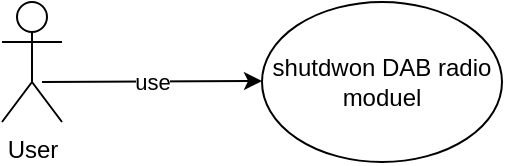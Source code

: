 <mxfile version="22.1.2" type="device">
  <diagram name="Page-1" id="2smEruL10G2mfv5F0WW5">
    <mxGraphModel dx="1042" dy="663" grid="1" gridSize="10" guides="1" tooltips="1" connect="1" arrows="1" fold="1" page="1" pageScale="1" pageWidth="850" pageHeight="1100" math="0" shadow="0">
      <root>
        <mxCell id="0" />
        <mxCell id="1" parent="0" />
        <mxCell id="a_hJlFMY5BagxM1k5BaB-1" value="User" style="shape=umlActor;verticalLabelPosition=bottom;verticalAlign=top;html=1;outlineConnect=0;" vertex="1" parent="1">
          <mxGeometry x="250" y="160" width="30" height="60" as="geometry" />
        </mxCell>
        <mxCell id="a_hJlFMY5BagxM1k5BaB-2" value="shutdwon DAB radio moduel" style="ellipse;whiteSpace=wrap;html=1;" vertex="1" parent="1">
          <mxGeometry x="380" y="160" width="120" height="80" as="geometry" />
        </mxCell>
        <mxCell id="a_hJlFMY5BagxM1k5BaB-4" value="" style="endArrow=classic;html=1;rounded=0;" edge="1" parent="1">
          <mxGeometry relative="1" as="geometry">
            <mxPoint x="270" y="200" as="sourcePoint" />
            <mxPoint x="380" y="199.5" as="targetPoint" />
          </mxGeometry>
        </mxCell>
        <mxCell id="a_hJlFMY5BagxM1k5BaB-5" value="use" style="edgeLabel;resizable=0;html=1;align=center;verticalAlign=middle;" connectable="0" vertex="1" parent="a_hJlFMY5BagxM1k5BaB-4">
          <mxGeometry relative="1" as="geometry" />
        </mxCell>
      </root>
    </mxGraphModel>
  </diagram>
</mxfile>
